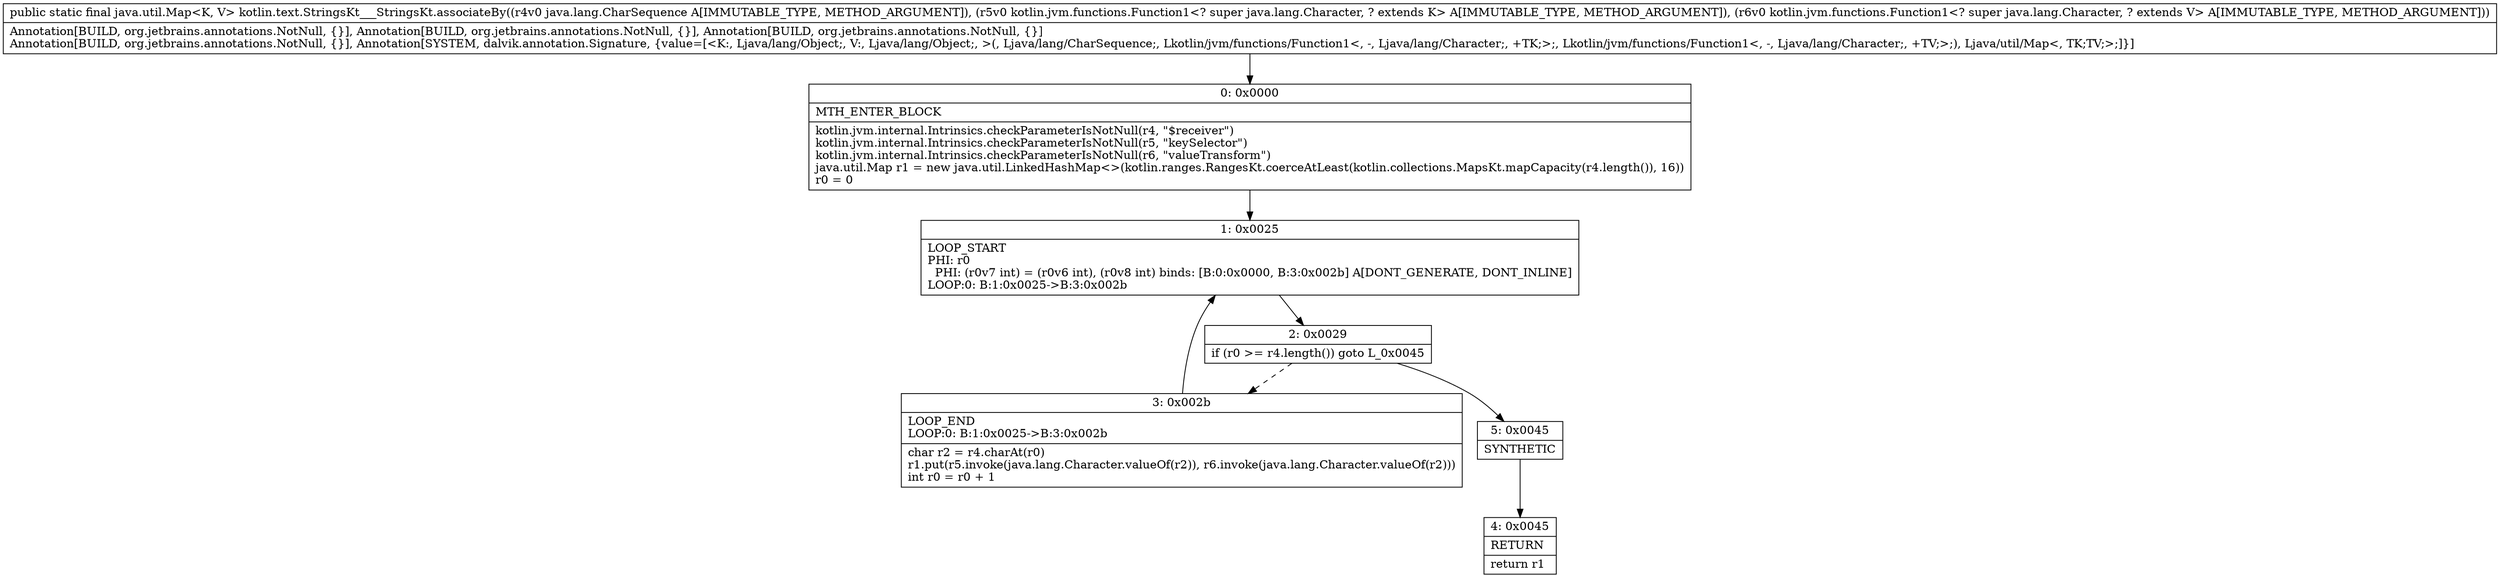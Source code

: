 digraph "CFG forkotlin.text.StringsKt___StringsKt.associateBy(Ljava\/lang\/CharSequence;Lkotlin\/jvm\/functions\/Function1;Lkotlin\/jvm\/functions\/Function1;)Ljava\/util\/Map;" {
Node_0 [shape=record,label="{0\:\ 0x0000|MTH_ENTER_BLOCK\l|kotlin.jvm.internal.Intrinsics.checkParameterIsNotNull(r4, \"$receiver\")\lkotlin.jvm.internal.Intrinsics.checkParameterIsNotNull(r5, \"keySelector\")\lkotlin.jvm.internal.Intrinsics.checkParameterIsNotNull(r6, \"valueTransform\")\ljava.util.Map r1 = new java.util.LinkedHashMap\<\>(kotlin.ranges.RangesKt.coerceAtLeast(kotlin.collections.MapsKt.mapCapacity(r4.length()), 16))\lr0 = 0\l}"];
Node_1 [shape=record,label="{1\:\ 0x0025|LOOP_START\lPHI: r0 \l  PHI: (r0v7 int) = (r0v6 int), (r0v8 int) binds: [B:0:0x0000, B:3:0x002b] A[DONT_GENERATE, DONT_INLINE]\lLOOP:0: B:1:0x0025\-\>B:3:0x002b\l}"];
Node_2 [shape=record,label="{2\:\ 0x0029|if (r0 \>= r4.length()) goto L_0x0045\l}"];
Node_3 [shape=record,label="{3\:\ 0x002b|LOOP_END\lLOOP:0: B:1:0x0025\-\>B:3:0x002b\l|char r2 = r4.charAt(r0)\lr1.put(r5.invoke(java.lang.Character.valueOf(r2)), r6.invoke(java.lang.Character.valueOf(r2)))\lint r0 = r0 + 1\l}"];
Node_4 [shape=record,label="{4\:\ 0x0045|RETURN\l|return r1\l}"];
Node_5 [shape=record,label="{5\:\ 0x0045|SYNTHETIC\l}"];
MethodNode[shape=record,label="{public static final java.util.Map\<K, V\> kotlin.text.StringsKt___StringsKt.associateBy((r4v0 java.lang.CharSequence A[IMMUTABLE_TYPE, METHOD_ARGUMENT]), (r5v0 kotlin.jvm.functions.Function1\<? super java.lang.Character, ? extends K\> A[IMMUTABLE_TYPE, METHOD_ARGUMENT]), (r6v0 kotlin.jvm.functions.Function1\<? super java.lang.Character, ? extends V\> A[IMMUTABLE_TYPE, METHOD_ARGUMENT]))  | Annotation[BUILD, org.jetbrains.annotations.NotNull, \{\}], Annotation[BUILD, org.jetbrains.annotations.NotNull, \{\}], Annotation[BUILD, org.jetbrains.annotations.NotNull, \{\}]\lAnnotation[BUILD, org.jetbrains.annotations.NotNull, \{\}], Annotation[SYSTEM, dalvik.annotation.Signature, \{value=[\<K:, Ljava\/lang\/Object;, V:, Ljava\/lang\/Object;, \>(, Ljava\/lang\/CharSequence;, Lkotlin\/jvm\/functions\/Function1\<, \-, Ljava\/lang\/Character;, +TK;\>;, Lkotlin\/jvm\/functions\/Function1\<, \-, Ljava\/lang\/Character;, +TV;\>;), Ljava\/util\/Map\<, TK;TV;\>;]\}]\l}"];
MethodNode -> Node_0;
Node_0 -> Node_1;
Node_1 -> Node_2;
Node_2 -> Node_3[style=dashed];
Node_2 -> Node_5;
Node_3 -> Node_1;
Node_5 -> Node_4;
}


